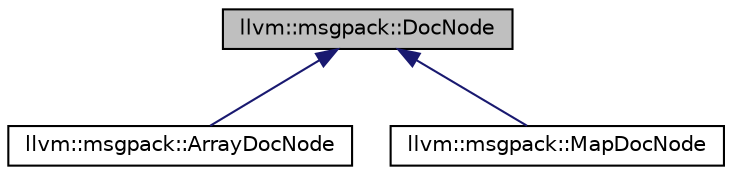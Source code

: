 digraph "llvm::msgpack::DocNode"
{
 // LATEX_PDF_SIZE
  bgcolor="transparent";
  edge [fontname="Helvetica",fontsize="10",labelfontname="Helvetica",labelfontsize="10"];
  node [fontname="Helvetica",fontsize="10",shape=record];
  Node1 [label="llvm::msgpack::DocNode",height=0.2,width=0.4,color="black", fillcolor="grey75", style="filled", fontcolor="black",tooltip="A node in a MsgPack Document."];
  Node1 -> Node2 [dir="back",color="midnightblue",fontsize="10",style="solid",fontname="Helvetica"];
  Node2 [label="llvm::msgpack::ArrayDocNode",height=0.2,width=0.4,color="black",URL="$classllvm_1_1msgpack_1_1ArrayDocNode.html",tooltip="A DocNode that is an array."];
  Node1 -> Node3 [dir="back",color="midnightblue",fontsize="10",style="solid",fontname="Helvetica"];
  Node3 [label="llvm::msgpack::MapDocNode",height=0.2,width=0.4,color="black",URL="$classllvm_1_1msgpack_1_1MapDocNode.html",tooltip="A DocNode that is a map."];
}
